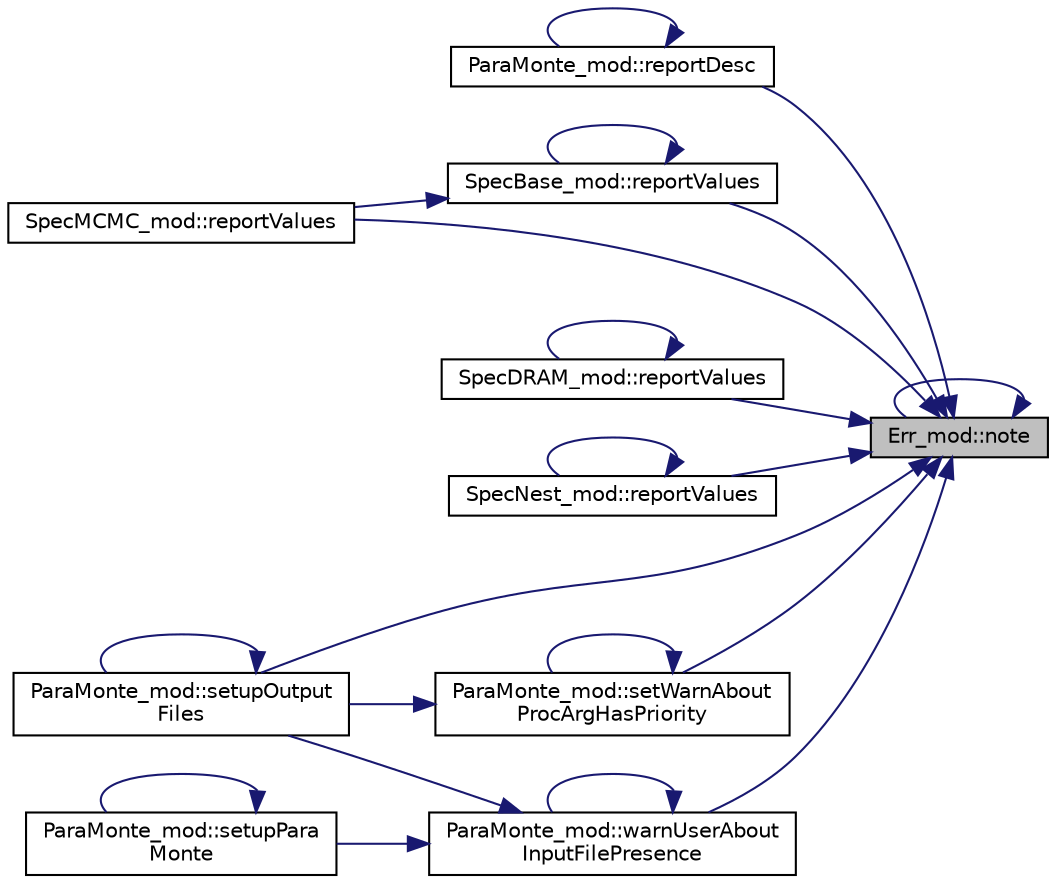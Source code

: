 digraph "Err_mod::note"
{
 // LATEX_PDF_SIZE
  edge [fontname="Helvetica",fontsize="10",labelfontname="Helvetica",labelfontsize="10"];
  node [fontname="Helvetica",fontsize="10",shape=record];
  rankdir="RL";
  Node1 [label="Err_mod::note",height=0.2,width=0.4,color="black", fillcolor="grey75", style="filled", fontcolor="black",tooltip="Report a note."];
  Node1 -> Node1 [dir="back",color="midnightblue",fontsize="10",style="solid"];
  Node1 -> Node2 [dir="back",color="midnightblue",fontsize="10",style="solid"];
  Node2 [label="ParaMonte_mod::reportDesc",height=0.2,width=0.4,color="black", fillcolor="white", style="filled",URL="$namespaceParaMonte__mod.html#ad48be5b23a22b9e68051fbfc57eb7edd",tooltip="This procedure is a method of the class ParaMonte_mod::ParaMonte_type. Output the relevant descriptio..."];
  Node2 -> Node2 [dir="back",color="midnightblue",fontsize="10",style="solid"];
  Node1 -> Node3 [dir="back",color="midnightblue",fontsize="10",style="solid"];
  Node3 [label="SpecBase_mod::reportValues",height=0.2,width=0.4,color="black", fillcolor="white", style="filled",URL="$namespaceSpecBase__mod.html#a3c648e7ec72bc7941582abf7d77b4cf1",tooltip=" "];
  Node3 -> Node3 [dir="back",color="midnightblue",fontsize="10",style="solid"];
  Node3 -> Node4 [dir="back",color="midnightblue",fontsize="10",style="solid"];
  Node4 [label="SpecMCMC_mod::reportValues",height=0.2,width=0.4,color="black", fillcolor="white", style="filled",URL="$namespaceSpecMCMC__mod.html#ac5ee776ac2d30d3a2953d923e4406bf0",tooltip=" "];
  Node1 -> Node5 [dir="back",color="midnightblue",fontsize="10",style="solid"];
  Node5 [label="SpecDRAM_mod::reportValues",height=0.2,width=0.4,color="black", fillcolor="white", style="filled",URL="$namespaceSpecDRAM__mod.html#a4efc09c10a0a0e92aab4c18aa3d28989",tooltip=" "];
  Node5 -> Node5 [dir="back",color="midnightblue",fontsize="10",style="solid"];
  Node1 -> Node4 [dir="back",color="midnightblue",fontsize="10",style="solid"];
  Node1 -> Node6 [dir="back",color="midnightblue",fontsize="10",style="solid"];
  Node6 [label="SpecNest_mod::reportValues",height=0.2,width=0.4,color="black", fillcolor="white", style="filled",URL="$namespaceSpecNest__mod.html#a3924984c93127b45bbcb4249ad581697",tooltip=" "];
  Node6 -> Node6 [dir="back",color="midnightblue",fontsize="10",style="solid"];
  Node1 -> Node7 [dir="back",color="midnightblue",fontsize="10",style="solid"];
  Node7 [label="ParaMonte_mod::setupOutput\lFiles",height=0.2,width=0.4,color="black", fillcolor="white", style="filled",URL="$namespaceParaMonte__mod.html#a1afbe18f65381fac7dc78338d65614c7",tooltip="This procedure is a method of the class ParaMonte_mod::ParaMonte_type. Set up the output files of the..."];
  Node7 -> Node7 [dir="back",color="midnightblue",fontsize="10",style="solid"];
  Node1 -> Node8 [dir="back",color="midnightblue",fontsize="10",style="solid"];
  Node8 [label="ParaMonte_mod::setWarnAbout\lProcArgHasPriority",height=0.2,width=0.4,color="black", fillcolor="white", style="filled",URL="$namespaceParaMonte__mod.html#abf8e6934ec19d3fc7c6569c11b63ab33",tooltip="This procedure is a method of the class ParaMonte_mod::ParaMonte_type. Warn the user about whether th..."];
  Node8 -> Node7 [dir="back",color="midnightblue",fontsize="10",style="solid"];
  Node8 -> Node8 [dir="back",color="midnightblue",fontsize="10",style="solid"];
  Node1 -> Node9 [dir="back",color="midnightblue",fontsize="10",style="solid"];
  Node9 [label="ParaMonte_mod::warnUserAbout\lInputFilePresence",height=0.2,width=0.4,color="black", fillcolor="white", style="filled",URL="$namespaceParaMonte__mod.html#a12eafdba7271cc0e072fb37bcf0d5a2b",tooltip="This procedure is a method of the class ParaMonte_mod::ParaMonte_type. Warn the user about whether th..."];
  Node9 -> Node7 [dir="back",color="midnightblue",fontsize="10",style="solid"];
  Node9 -> Node10 [dir="back",color="midnightblue",fontsize="10",style="solid"];
  Node10 [label="ParaMonte_mod::setupPara\lMonte",height=0.2,width=0.4,color="black", fillcolor="white", style="filled",URL="$namespaceParaMonte__mod.html#ae143fce31b008ee7f41cc53c281bc332",tooltip="This procedure is a method of the class ParaMonte_mod::ParaMonte_type. Set up the ParaMonte sampler w..."];
  Node10 -> Node10 [dir="back",color="midnightblue",fontsize="10",style="solid"];
  Node9 -> Node9 [dir="back",color="midnightblue",fontsize="10",style="solid"];
}
